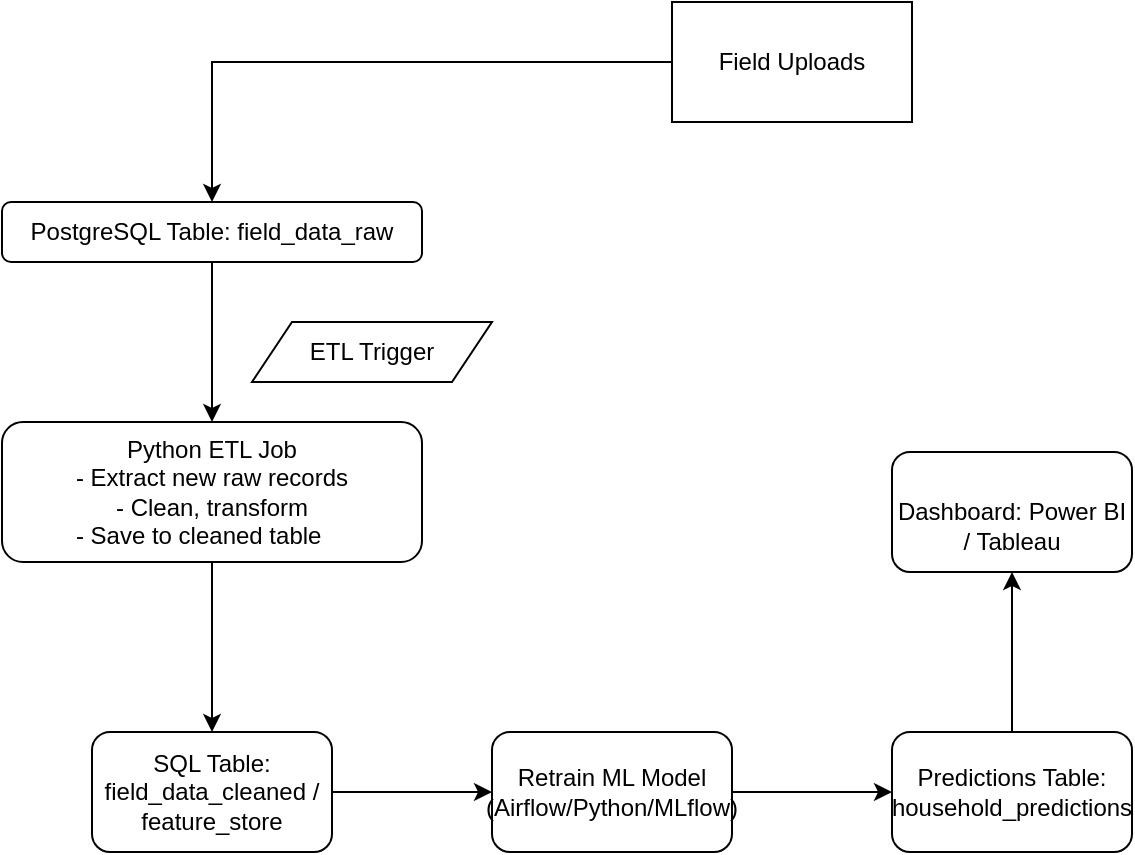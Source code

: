 <mxfile version="27.1.5">
  <diagram name="Page-1" id="i8Yse-VK7xzteY3eZRw7">
    <mxGraphModel dx="1213" dy="629" grid="1" gridSize="10" guides="1" tooltips="1" connect="1" arrows="1" fold="1" page="1" pageScale="1" pageWidth="827" pageHeight="1169" math="0" shadow="0">
      <root>
        <mxCell id="0" />
        <mxCell id="1" parent="0" />
        <mxCell id="98LWZISTKMLQ-8sTir8m-3" style="edgeStyle=orthogonalEdgeStyle;rounded=0;orthogonalLoop=1;jettySize=auto;html=1;" edge="1" parent="1" source="98LWZISTKMLQ-8sTir8m-1" target="98LWZISTKMLQ-8sTir8m-4">
          <mxGeometry relative="1" as="geometry">
            <mxPoint x="400" y="190" as="targetPoint" />
          </mxGeometry>
        </mxCell>
        <mxCell id="98LWZISTKMLQ-8sTir8m-1" value="Field Uploads" style="rounded=0;whiteSpace=wrap;html=1;" vertex="1" parent="1">
          <mxGeometry x="630" y="100" width="120" height="60" as="geometry" />
        </mxCell>
        <mxCell id="98LWZISTKMLQ-8sTir8m-7" style="edgeStyle=orthogonalEdgeStyle;rounded=0;orthogonalLoop=1;jettySize=auto;html=1;entryX=0.5;entryY=0;entryDx=0;entryDy=0;" edge="1" parent="1" source="98LWZISTKMLQ-8sTir8m-4" target="98LWZISTKMLQ-8sTir8m-5">
          <mxGeometry relative="1" as="geometry" />
        </mxCell>
        <mxCell id="98LWZISTKMLQ-8sTir8m-4" value="PostgreSQL Table: field_data_raw" style="rounded=1;whiteSpace=wrap;html=1;" vertex="1" parent="1">
          <mxGeometry x="295" y="200" width="210" height="30" as="geometry" />
        </mxCell>
        <mxCell id="98LWZISTKMLQ-8sTir8m-10" value="" style="edgeStyle=orthogonalEdgeStyle;rounded=0;orthogonalLoop=1;jettySize=auto;html=1;" edge="1" parent="1" source="98LWZISTKMLQ-8sTir8m-5" target="98LWZISTKMLQ-8sTir8m-9">
          <mxGeometry relative="1" as="geometry" />
        </mxCell>
        <mxCell id="98LWZISTKMLQ-8sTir8m-5" value="&lt;span style=&quot;background-color: transparent;&quot;&gt;Python ETL Job&lt;/span&gt;&lt;div&gt;&amp;nbsp;- Extract new raw records&amp;nbsp;&lt;/div&gt;&lt;div&gt;&lt;span style=&quot;background-color: transparent; color: light-dark(rgb(0, 0, 0), rgb(255, 255, 255));&quot;&gt;- Clean, transform&lt;/span&gt;&lt;/div&gt;&lt;div&gt;- Save to cleaned table&amp;nbsp; &amp;nbsp;&amp;nbsp;&lt;/div&gt;" style="rounded=1;whiteSpace=wrap;html=1;" vertex="1" parent="1">
          <mxGeometry x="295" y="310" width="210" height="70" as="geometry" />
        </mxCell>
        <mxCell id="98LWZISTKMLQ-8sTir8m-6" value="ETL Trigger" style="shape=parallelogram;perimeter=parallelogramPerimeter;whiteSpace=wrap;html=1;fixedSize=1;" vertex="1" parent="1">
          <mxGeometry x="420" y="260" width="120" height="30" as="geometry" />
        </mxCell>
        <mxCell id="98LWZISTKMLQ-8sTir8m-12" value="" style="edgeStyle=orthogonalEdgeStyle;rounded=0;orthogonalLoop=1;jettySize=auto;html=1;" edge="1" parent="1" source="98LWZISTKMLQ-8sTir8m-9" target="98LWZISTKMLQ-8sTir8m-11">
          <mxGeometry relative="1" as="geometry" />
        </mxCell>
        <mxCell id="98LWZISTKMLQ-8sTir8m-9" value="SQL Table: field_data_cleaned / feature_store" style="whiteSpace=wrap;html=1;rounded=1;" vertex="1" parent="1">
          <mxGeometry x="340" y="465" width="120" height="60" as="geometry" />
        </mxCell>
        <mxCell id="98LWZISTKMLQ-8sTir8m-16" value="" style="edgeStyle=orthogonalEdgeStyle;rounded=0;orthogonalLoop=1;jettySize=auto;html=1;" edge="1" parent="1" source="98LWZISTKMLQ-8sTir8m-11" target="98LWZISTKMLQ-8sTir8m-15">
          <mxGeometry relative="1" as="geometry" />
        </mxCell>
        <mxCell id="98LWZISTKMLQ-8sTir8m-11" value="Retrain ML Model (Airflow/Python/MLflow)" style="whiteSpace=wrap;html=1;rounded=1;" vertex="1" parent="1">
          <mxGeometry x="540" y="465" width="120" height="60" as="geometry" />
        </mxCell>
        <mxCell id="98LWZISTKMLQ-8sTir8m-18" value="" style="edgeStyle=orthogonalEdgeStyle;rounded=0;orthogonalLoop=1;jettySize=auto;html=1;" edge="1" parent="1" source="98LWZISTKMLQ-8sTir8m-15" target="98LWZISTKMLQ-8sTir8m-17">
          <mxGeometry relative="1" as="geometry" />
        </mxCell>
        <mxCell id="98LWZISTKMLQ-8sTir8m-15" value="Predictions Table: household_predictions" style="whiteSpace=wrap;html=1;rounded=1;" vertex="1" parent="1">
          <mxGeometry x="740" y="465" width="120" height="60" as="geometry" />
        </mxCell>
        <mxCell id="98LWZISTKMLQ-8sTir8m-17" value="&lt;div&gt;&lt;br&gt;&lt;/div&gt;Dashboard: Power BI / Tableau" style="whiteSpace=wrap;html=1;rounded=1;" vertex="1" parent="1">
          <mxGeometry x="740" y="325" width="120" height="60" as="geometry" />
        </mxCell>
      </root>
    </mxGraphModel>
  </diagram>
</mxfile>
